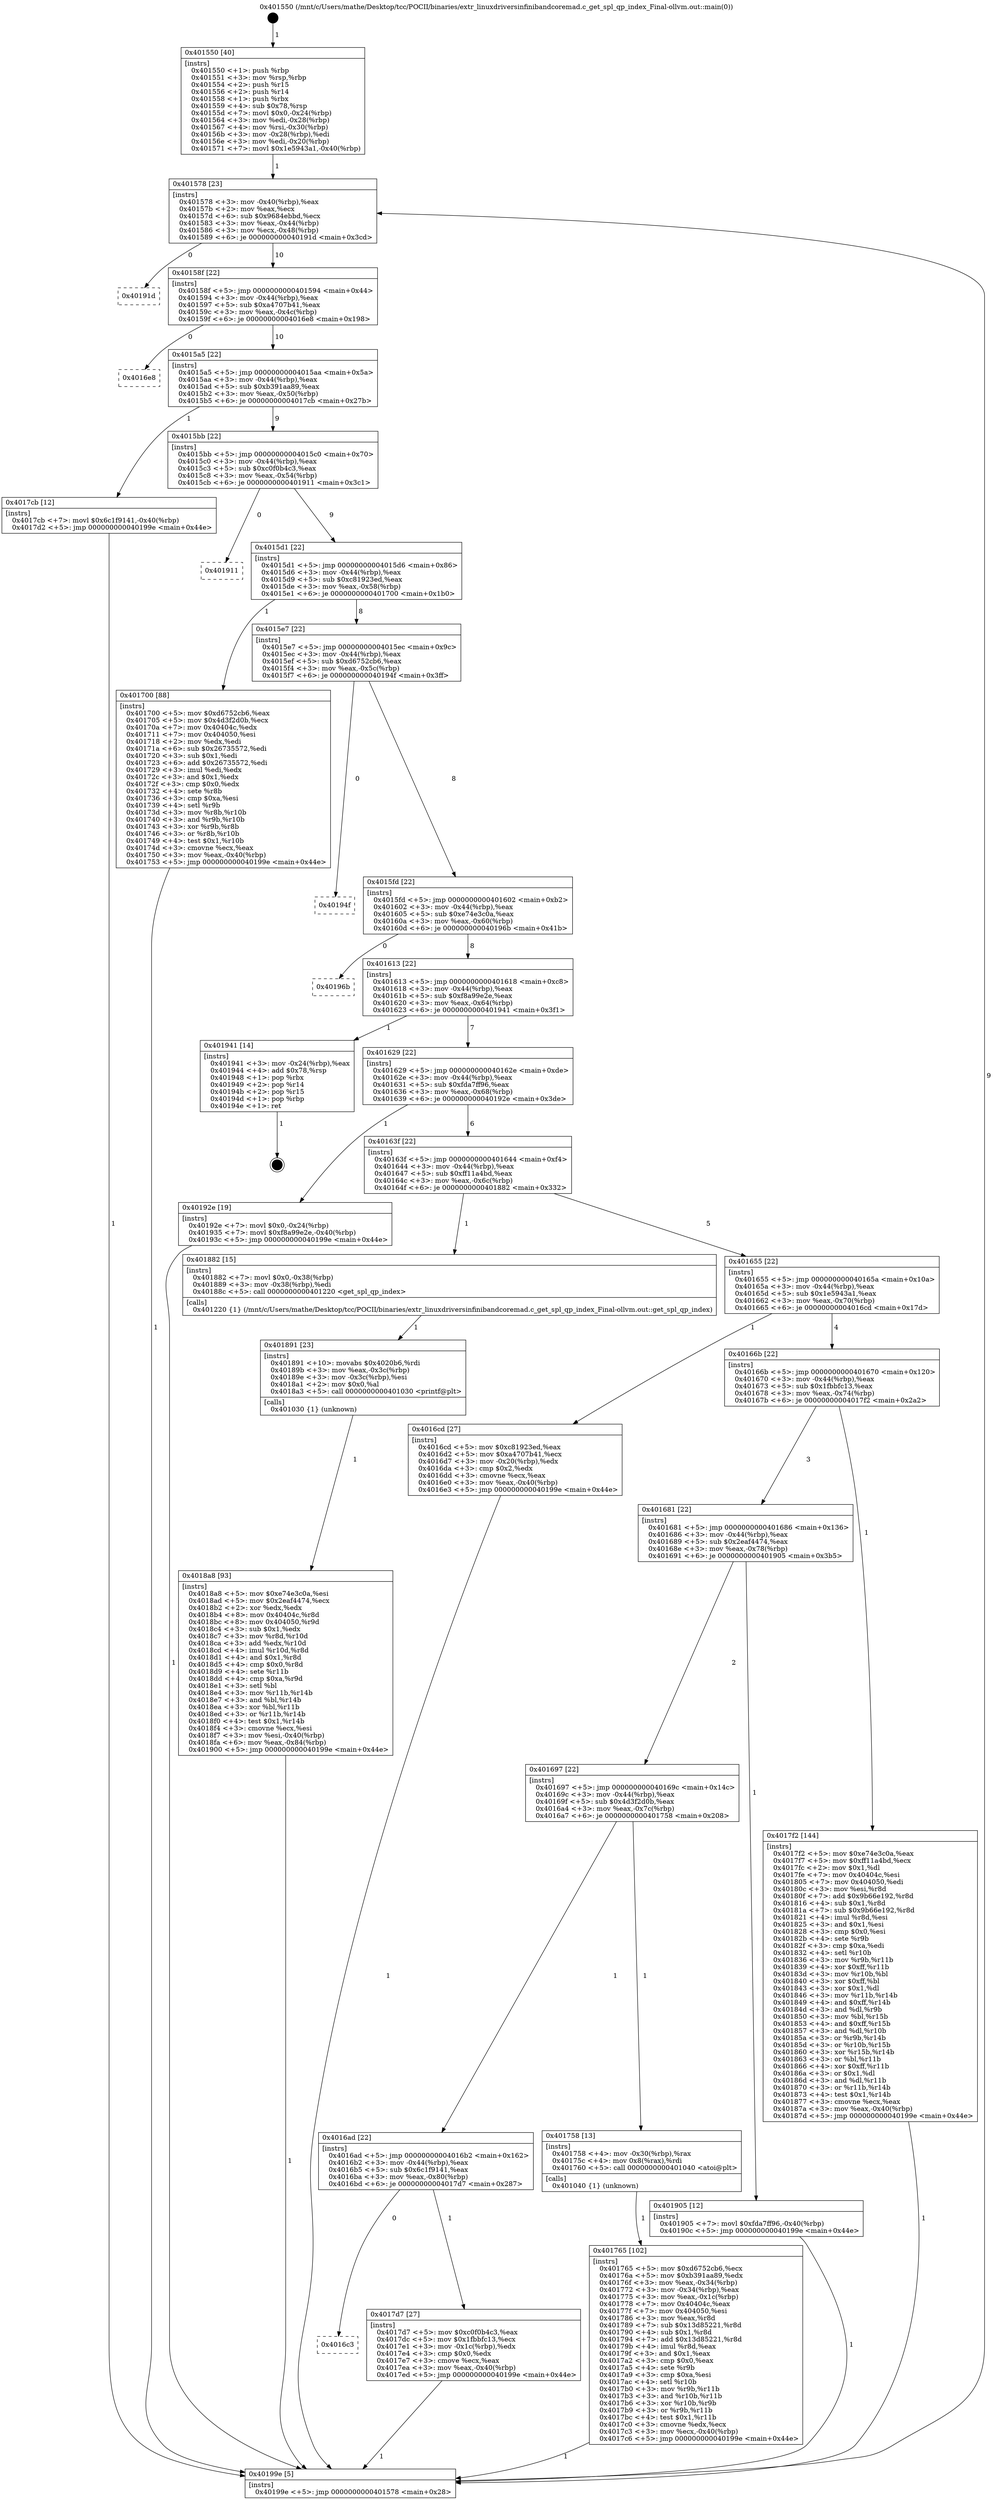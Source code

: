digraph "0x401550" {
  label = "0x401550 (/mnt/c/Users/mathe/Desktop/tcc/POCII/binaries/extr_linuxdriversinfinibandcoremad.c_get_spl_qp_index_Final-ollvm.out::main(0))"
  labelloc = "t"
  node[shape=record]

  Entry [label="",width=0.3,height=0.3,shape=circle,fillcolor=black,style=filled]
  "0x401578" [label="{
     0x401578 [23]\l
     | [instrs]\l
     &nbsp;&nbsp;0x401578 \<+3\>: mov -0x40(%rbp),%eax\l
     &nbsp;&nbsp;0x40157b \<+2\>: mov %eax,%ecx\l
     &nbsp;&nbsp;0x40157d \<+6\>: sub $0x9684ebbd,%ecx\l
     &nbsp;&nbsp;0x401583 \<+3\>: mov %eax,-0x44(%rbp)\l
     &nbsp;&nbsp;0x401586 \<+3\>: mov %ecx,-0x48(%rbp)\l
     &nbsp;&nbsp;0x401589 \<+6\>: je 000000000040191d \<main+0x3cd\>\l
  }"]
  "0x40191d" [label="{
     0x40191d\l
  }", style=dashed]
  "0x40158f" [label="{
     0x40158f [22]\l
     | [instrs]\l
     &nbsp;&nbsp;0x40158f \<+5\>: jmp 0000000000401594 \<main+0x44\>\l
     &nbsp;&nbsp;0x401594 \<+3\>: mov -0x44(%rbp),%eax\l
     &nbsp;&nbsp;0x401597 \<+5\>: sub $0xa4707b41,%eax\l
     &nbsp;&nbsp;0x40159c \<+3\>: mov %eax,-0x4c(%rbp)\l
     &nbsp;&nbsp;0x40159f \<+6\>: je 00000000004016e8 \<main+0x198\>\l
  }"]
  Exit [label="",width=0.3,height=0.3,shape=circle,fillcolor=black,style=filled,peripheries=2]
  "0x4016e8" [label="{
     0x4016e8\l
  }", style=dashed]
  "0x4015a5" [label="{
     0x4015a5 [22]\l
     | [instrs]\l
     &nbsp;&nbsp;0x4015a5 \<+5\>: jmp 00000000004015aa \<main+0x5a\>\l
     &nbsp;&nbsp;0x4015aa \<+3\>: mov -0x44(%rbp),%eax\l
     &nbsp;&nbsp;0x4015ad \<+5\>: sub $0xb391aa89,%eax\l
     &nbsp;&nbsp;0x4015b2 \<+3\>: mov %eax,-0x50(%rbp)\l
     &nbsp;&nbsp;0x4015b5 \<+6\>: je 00000000004017cb \<main+0x27b\>\l
  }"]
  "0x4018a8" [label="{
     0x4018a8 [93]\l
     | [instrs]\l
     &nbsp;&nbsp;0x4018a8 \<+5\>: mov $0xe74e3c0a,%esi\l
     &nbsp;&nbsp;0x4018ad \<+5\>: mov $0x2eaf4474,%ecx\l
     &nbsp;&nbsp;0x4018b2 \<+2\>: xor %edx,%edx\l
     &nbsp;&nbsp;0x4018b4 \<+8\>: mov 0x40404c,%r8d\l
     &nbsp;&nbsp;0x4018bc \<+8\>: mov 0x404050,%r9d\l
     &nbsp;&nbsp;0x4018c4 \<+3\>: sub $0x1,%edx\l
     &nbsp;&nbsp;0x4018c7 \<+3\>: mov %r8d,%r10d\l
     &nbsp;&nbsp;0x4018ca \<+3\>: add %edx,%r10d\l
     &nbsp;&nbsp;0x4018cd \<+4\>: imul %r10d,%r8d\l
     &nbsp;&nbsp;0x4018d1 \<+4\>: and $0x1,%r8d\l
     &nbsp;&nbsp;0x4018d5 \<+4\>: cmp $0x0,%r8d\l
     &nbsp;&nbsp;0x4018d9 \<+4\>: sete %r11b\l
     &nbsp;&nbsp;0x4018dd \<+4\>: cmp $0xa,%r9d\l
     &nbsp;&nbsp;0x4018e1 \<+3\>: setl %bl\l
     &nbsp;&nbsp;0x4018e4 \<+3\>: mov %r11b,%r14b\l
     &nbsp;&nbsp;0x4018e7 \<+3\>: and %bl,%r14b\l
     &nbsp;&nbsp;0x4018ea \<+3\>: xor %bl,%r11b\l
     &nbsp;&nbsp;0x4018ed \<+3\>: or %r11b,%r14b\l
     &nbsp;&nbsp;0x4018f0 \<+4\>: test $0x1,%r14b\l
     &nbsp;&nbsp;0x4018f4 \<+3\>: cmovne %ecx,%esi\l
     &nbsp;&nbsp;0x4018f7 \<+3\>: mov %esi,-0x40(%rbp)\l
     &nbsp;&nbsp;0x4018fa \<+6\>: mov %eax,-0x84(%rbp)\l
     &nbsp;&nbsp;0x401900 \<+5\>: jmp 000000000040199e \<main+0x44e\>\l
  }"]
  "0x4017cb" [label="{
     0x4017cb [12]\l
     | [instrs]\l
     &nbsp;&nbsp;0x4017cb \<+7\>: movl $0x6c1f9141,-0x40(%rbp)\l
     &nbsp;&nbsp;0x4017d2 \<+5\>: jmp 000000000040199e \<main+0x44e\>\l
  }"]
  "0x4015bb" [label="{
     0x4015bb [22]\l
     | [instrs]\l
     &nbsp;&nbsp;0x4015bb \<+5\>: jmp 00000000004015c0 \<main+0x70\>\l
     &nbsp;&nbsp;0x4015c0 \<+3\>: mov -0x44(%rbp),%eax\l
     &nbsp;&nbsp;0x4015c3 \<+5\>: sub $0xc0f0b4c3,%eax\l
     &nbsp;&nbsp;0x4015c8 \<+3\>: mov %eax,-0x54(%rbp)\l
     &nbsp;&nbsp;0x4015cb \<+6\>: je 0000000000401911 \<main+0x3c1\>\l
  }"]
  "0x401891" [label="{
     0x401891 [23]\l
     | [instrs]\l
     &nbsp;&nbsp;0x401891 \<+10\>: movabs $0x4020b6,%rdi\l
     &nbsp;&nbsp;0x40189b \<+3\>: mov %eax,-0x3c(%rbp)\l
     &nbsp;&nbsp;0x40189e \<+3\>: mov -0x3c(%rbp),%esi\l
     &nbsp;&nbsp;0x4018a1 \<+2\>: mov $0x0,%al\l
     &nbsp;&nbsp;0x4018a3 \<+5\>: call 0000000000401030 \<printf@plt\>\l
     | [calls]\l
     &nbsp;&nbsp;0x401030 \{1\} (unknown)\l
  }"]
  "0x401911" [label="{
     0x401911\l
  }", style=dashed]
  "0x4015d1" [label="{
     0x4015d1 [22]\l
     | [instrs]\l
     &nbsp;&nbsp;0x4015d1 \<+5\>: jmp 00000000004015d6 \<main+0x86\>\l
     &nbsp;&nbsp;0x4015d6 \<+3\>: mov -0x44(%rbp),%eax\l
     &nbsp;&nbsp;0x4015d9 \<+5\>: sub $0xc81923ed,%eax\l
     &nbsp;&nbsp;0x4015de \<+3\>: mov %eax,-0x58(%rbp)\l
     &nbsp;&nbsp;0x4015e1 \<+6\>: je 0000000000401700 \<main+0x1b0\>\l
  }"]
  "0x4016c3" [label="{
     0x4016c3\l
  }", style=dashed]
  "0x401700" [label="{
     0x401700 [88]\l
     | [instrs]\l
     &nbsp;&nbsp;0x401700 \<+5\>: mov $0xd6752cb6,%eax\l
     &nbsp;&nbsp;0x401705 \<+5\>: mov $0x4d3f2d0b,%ecx\l
     &nbsp;&nbsp;0x40170a \<+7\>: mov 0x40404c,%edx\l
     &nbsp;&nbsp;0x401711 \<+7\>: mov 0x404050,%esi\l
     &nbsp;&nbsp;0x401718 \<+2\>: mov %edx,%edi\l
     &nbsp;&nbsp;0x40171a \<+6\>: sub $0x26735572,%edi\l
     &nbsp;&nbsp;0x401720 \<+3\>: sub $0x1,%edi\l
     &nbsp;&nbsp;0x401723 \<+6\>: add $0x26735572,%edi\l
     &nbsp;&nbsp;0x401729 \<+3\>: imul %edi,%edx\l
     &nbsp;&nbsp;0x40172c \<+3\>: and $0x1,%edx\l
     &nbsp;&nbsp;0x40172f \<+3\>: cmp $0x0,%edx\l
     &nbsp;&nbsp;0x401732 \<+4\>: sete %r8b\l
     &nbsp;&nbsp;0x401736 \<+3\>: cmp $0xa,%esi\l
     &nbsp;&nbsp;0x401739 \<+4\>: setl %r9b\l
     &nbsp;&nbsp;0x40173d \<+3\>: mov %r8b,%r10b\l
     &nbsp;&nbsp;0x401740 \<+3\>: and %r9b,%r10b\l
     &nbsp;&nbsp;0x401743 \<+3\>: xor %r9b,%r8b\l
     &nbsp;&nbsp;0x401746 \<+3\>: or %r8b,%r10b\l
     &nbsp;&nbsp;0x401749 \<+4\>: test $0x1,%r10b\l
     &nbsp;&nbsp;0x40174d \<+3\>: cmovne %ecx,%eax\l
     &nbsp;&nbsp;0x401750 \<+3\>: mov %eax,-0x40(%rbp)\l
     &nbsp;&nbsp;0x401753 \<+5\>: jmp 000000000040199e \<main+0x44e\>\l
  }"]
  "0x4015e7" [label="{
     0x4015e7 [22]\l
     | [instrs]\l
     &nbsp;&nbsp;0x4015e7 \<+5\>: jmp 00000000004015ec \<main+0x9c\>\l
     &nbsp;&nbsp;0x4015ec \<+3\>: mov -0x44(%rbp),%eax\l
     &nbsp;&nbsp;0x4015ef \<+5\>: sub $0xd6752cb6,%eax\l
     &nbsp;&nbsp;0x4015f4 \<+3\>: mov %eax,-0x5c(%rbp)\l
     &nbsp;&nbsp;0x4015f7 \<+6\>: je 000000000040194f \<main+0x3ff\>\l
  }"]
  "0x4017d7" [label="{
     0x4017d7 [27]\l
     | [instrs]\l
     &nbsp;&nbsp;0x4017d7 \<+5\>: mov $0xc0f0b4c3,%eax\l
     &nbsp;&nbsp;0x4017dc \<+5\>: mov $0x1fbbfc13,%ecx\l
     &nbsp;&nbsp;0x4017e1 \<+3\>: mov -0x1c(%rbp),%edx\l
     &nbsp;&nbsp;0x4017e4 \<+3\>: cmp $0x0,%edx\l
     &nbsp;&nbsp;0x4017e7 \<+3\>: cmove %ecx,%eax\l
     &nbsp;&nbsp;0x4017ea \<+3\>: mov %eax,-0x40(%rbp)\l
     &nbsp;&nbsp;0x4017ed \<+5\>: jmp 000000000040199e \<main+0x44e\>\l
  }"]
  "0x40194f" [label="{
     0x40194f\l
  }", style=dashed]
  "0x4015fd" [label="{
     0x4015fd [22]\l
     | [instrs]\l
     &nbsp;&nbsp;0x4015fd \<+5\>: jmp 0000000000401602 \<main+0xb2\>\l
     &nbsp;&nbsp;0x401602 \<+3\>: mov -0x44(%rbp),%eax\l
     &nbsp;&nbsp;0x401605 \<+5\>: sub $0xe74e3c0a,%eax\l
     &nbsp;&nbsp;0x40160a \<+3\>: mov %eax,-0x60(%rbp)\l
     &nbsp;&nbsp;0x40160d \<+6\>: je 000000000040196b \<main+0x41b\>\l
  }"]
  "0x401765" [label="{
     0x401765 [102]\l
     | [instrs]\l
     &nbsp;&nbsp;0x401765 \<+5\>: mov $0xd6752cb6,%ecx\l
     &nbsp;&nbsp;0x40176a \<+5\>: mov $0xb391aa89,%edx\l
     &nbsp;&nbsp;0x40176f \<+3\>: mov %eax,-0x34(%rbp)\l
     &nbsp;&nbsp;0x401772 \<+3\>: mov -0x34(%rbp),%eax\l
     &nbsp;&nbsp;0x401775 \<+3\>: mov %eax,-0x1c(%rbp)\l
     &nbsp;&nbsp;0x401778 \<+7\>: mov 0x40404c,%eax\l
     &nbsp;&nbsp;0x40177f \<+7\>: mov 0x404050,%esi\l
     &nbsp;&nbsp;0x401786 \<+3\>: mov %eax,%r8d\l
     &nbsp;&nbsp;0x401789 \<+7\>: sub $0x13d85221,%r8d\l
     &nbsp;&nbsp;0x401790 \<+4\>: sub $0x1,%r8d\l
     &nbsp;&nbsp;0x401794 \<+7\>: add $0x13d85221,%r8d\l
     &nbsp;&nbsp;0x40179b \<+4\>: imul %r8d,%eax\l
     &nbsp;&nbsp;0x40179f \<+3\>: and $0x1,%eax\l
     &nbsp;&nbsp;0x4017a2 \<+3\>: cmp $0x0,%eax\l
     &nbsp;&nbsp;0x4017a5 \<+4\>: sete %r9b\l
     &nbsp;&nbsp;0x4017a9 \<+3\>: cmp $0xa,%esi\l
     &nbsp;&nbsp;0x4017ac \<+4\>: setl %r10b\l
     &nbsp;&nbsp;0x4017b0 \<+3\>: mov %r9b,%r11b\l
     &nbsp;&nbsp;0x4017b3 \<+3\>: and %r10b,%r11b\l
     &nbsp;&nbsp;0x4017b6 \<+3\>: xor %r10b,%r9b\l
     &nbsp;&nbsp;0x4017b9 \<+3\>: or %r9b,%r11b\l
     &nbsp;&nbsp;0x4017bc \<+4\>: test $0x1,%r11b\l
     &nbsp;&nbsp;0x4017c0 \<+3\>: cmovne %edx,%ecx\l
     &nbsp;&nbsp;0x4017c3 \<+3\>: mov %ecx,-0x40(%rbp)\l
     &nbsp;&nbsp;0x4017c6 \<+5\>: jmp 000000000040199e \<main+0x44e\>\l
  }"]
  "0x40196b" [label="{
     0x40196b\l
  }", style=dashed]
  "0x401613" [label="{
     0x401613 [22]\l
     | [instrs]\l
     &nbsp;&nbsp;0x401613 \<+5\>: jmp 0000000000401618 \<main+0xc8\>\l
     &nbsp;&nbsp;0x401618 \<+3\>: mov -0x44(%rbp),%eax\l
     &nbsp;&nbsp;0x40161b \<+5\>: sub $0xf8a99e2e,%eax\l
     &nbsp;&nbsp;0x401620 \<+3\>: mov %eax,-0x64(%rbp)\l
     &nbsp;&nbsp;0x401623 \<+6\>: je 0000000000401941 \<main+0x3f1\>\l
  }"]
  "0x4016ad" [label="{
     0x4016ad [22]\l
     | [instrs]\l
     &nbsp;&nbsp;0x4016ad \<+5\>: jmp 00000000004016b2 \<main+0x162\>\l
     &nbsp;&nbsp;0x4016b2 \<+3\>: mov -0x44(%rbp),%eax\l
     &nbsp;&nbsp;0x4016b5 \<+5\>: sub $0x6c1f9141,%eax\l
     &nbsp;&nbsp;0x4016ba \<+3\>: mov %eax,-0x80(%rbp)\l
     &nbsp;&nbsp;0x4016bd \<+6\>: je 00000000004017d7 \<main+0x287\>\l
  }"]
  "0x401941" [label="{
     0x401941 [14]\l
     | [instrs]\l
     &nbsp;&nbsp;0x401941 \<+3\>: mov -0x24(%rbp),%eax\l
     &nbsp;&nbsp;0x401944 \<+4\>: add $0x78,%rsp\l
     &nbsp;&nbsp;0x401948 \<+1\>: pop %rbx\l
     &nbsp;&nbsp;0x401949 \<+2\>: pop %r14\l
     &nbsp;&nbsp;0x40194b \<+2\>: pop %r15\l
     &nbsp;&nbsp;0x40194d \<+1\>: pop %rbp\l
     &nbsp;&nbsp;0x40194e \<+1\>: ret\l
  }"]
  "0x401629" [label="{
     0x401629 [22]\l
     | [instrs]\l
     &nbsp;&nbsp;0x401629 \<+5\>: jmp 000000000040162e \<main+0xde\>\l
     &nbsp;&nbsp;0x40162e \<+3\>: mov -0x44(%rbp),%eax\l
     &nbsp;&nbsp;0x401631 \<+5\>: sub $0xfda7ff96,%eax\l
     &nbsp;&nbsp;0x401636 \<+3\>: mov %eax,-0x68(%rbp)\l
     &nbsp;&nbsp;0x401639 \<+6\>: je 000000000040192e \<main+0x3de\>\l
  }"]
  "0x401758" [label="{
     0x401758 [13]\l
     | [instrs]\l
     &nbsp;&nbsp;0x401758 \<+4\>: mov -0x30(%rbp),%rax\l
     &nbsp;&nbsp;0x40175c \<+4\>: mov 0x8(%rax),%rdi\l
     &nbsp;&nbsp;0x401760 \<+5\>: call 0000000000401040 \<atoi@plt\>\l
     | [calls]\l
     &nbsp;&nbsp;0x401040 \{1\} (unknown)\l
  }"]
  "0x40192e" [label="{
     0x40192e [19]\l
     | [instrs]\l
     &nbsp;&nbsp;0x40192e \<+7\>: movl $0x0,-0x24(%rbp)\l
     &nbsp;&nbsp;0x401935 \<+7\>: movl $0xf8a99e2e,-0x40(%rbp)\l
     &nbsp;&nbsp;0x40193c \<+5\>: jmp 000000000040199e \<main+0x44e\>\l
  }"]
  "0x40163f" [label="{
     0x40163f [22]\l
     | [instrs]\l
     &nbsp;&nbsp;0x40163f \<+5\>: jmp 0000000000401644 \<main+0xf4\>\l
     &nbsp;&nbsp;0x401644 \<+3\>: mov -0x44(%rbp),%eax\l
     &nbsp;&nbsp;0x401647 \<+5\>: sub $0xff11a4bd,%eax\l
     &nbsp;&nbsp;0x40164c \<+3\>: mov %eax,-0x6c(%rbp)\l
     &nbsp;&nbsp;0x40164f \<+6\>: je 0000000000401882 \<main+0x332\>\l
  }"]
  "0x401697" [label="{
     0x401697 [22]\l
     | [instrs]\l
     &nbsp;&nbsp;0x401697 \<+5\>: jmp 000000000040169c \<main+0x14c\>\l
     &nbsp;&nbsp;0x40169c \<+3\>: mov -0x44(%rbp),%eax\l
     &nbsp;&nbsp;0x40169f \<+5\>: sub $0x4d3f2d0b,%eax\l
     &nbsp;&nbsp;0x4016a4 \<+3\>: mov %eax,-0x7c(%rbp)\l
     &nbsp;&nbsp;0x4016a7 \<+6\>: je 0000000000401758 \<main+0x208\>\l
  }"]
  "0x401882" [label="{
     0x401882 [15]\l
     | [instrs]\l
     &nbsp;&nbsp;0x401882 \<+7\>: movl $0x0,-0x38(%rbp)\l
     &nbsp;&nbsp;0x401889 \<+3\>: mov -0x38(%rbp),%edi\l
     &nbsp;&nbsp;0x40188c \<+5\>: call 0000000000401220 \<get_spl_qp_index\>\l
     | [calls]\l
     &nbsp;&nbsp;0x401220 \{1\} (/mnt/c/Users/mathe/Desktop/tcc/POCII/binaries/extr_linuxdriversinfinibandcoremad.c_get_spl_qp_index_Final-ollvm.out::get_spl_qp_index)\l
  }"]
  "0x401655" [label="{
     0x401655 [22]\l
     | [instrs]\l
     &nbsp;&nbsp;0x401655 \<+5\>: jmp 000000000040165a \<main+0x10a\>\l
     &nbsp;&nbsp;0x40165a \<+3\>: mov -0x44(%rbp),%eax\l
     &nbsp;&nbsp;0x40165d \<+5\>: sub $0x1e5943a1,%eax\l
     &nbsp;&nbsp;0x401662 \<+3\>: mov %eax,-0x70(%rbp)\l
     &nbsp;&nbsp;0x401665 \<+6\>: je 00000000004016cd \<main+0x17d\>\l
  }"]
  "0x401905" [label="{
     0x401905 [12]\l
     | [instrs]\l
     &nbsp;&nbsp;0x401905 \<+7\>: movl $0xfda7ff96,-0x40(%rbp)\l
     &nbsp;&nbsp;0x40190c \<+5\>: jmp 000000000040199e \<main+0x44e\>\l
  }"]
  "0x4016cd" [label="{
     0x4016cd [27]\l
     | [instrs]\l
     &nbsp;&nbsp;0x4016cd \<+5\>: mov $0xc81923ed,%eax\l
     &nbsp;&nbsp;0x4016d2 \<+5\>: mov $0xa4707b41,%ecx\l
     &nbsp;&nbsp;0x4016d7 \<+3\>: mov -0x20(%rbp),%edx\l
     &nbsp;&nbsp;0x4016da \<+3\>: cmp $0x2,%edx\l
     &nbsp;&nbsp;0x4016dd \<+3\>: cmovne %ecx,%eax\l
     &nbsp;&nbsp;0x4016e0 \<+3\>: mov %eax,-0x40(%rbp)\l
     &nbsp;&nbsp;0x4016e3 \<+5\>: jmp 000000000040199e \<main+0x44e\>\l
  }"]
  "0x40166b" [label="{
     0x40166b [22]\l
     | [instrs]\l
     &nbsp;&nbsp;0x40166b \<+5\>: jmp 0000000000401670 \<main+0x120\>\l
     &nbsp;&nbsp;0x401670 \<+3\>: mov -0x44(%rbp),%eax\l
     &nbsp;&nbsp;0x401673 \<+5\>: sub $0x1fbbfc13,%eax\l
     &nbsp;&nbsp;0x401678 \<+3\>: mov %eax,-0x74(%rbp)\l
     &nbsp;&nbsp;0x40167b \<+6\>: je 00000000004017f2 \<main+0x2a2\>\l
  }"]
  "0x40199e" [label="{
     0x40199e [5]\l
     | [instrs]\l
     &nbsp;&nbsp;0x40199e \<+5\>: jmp 0000000000401578 \<main+0x28\>\l
  }"]
  "0x401550" [label="{
     0x401550 [40]\l
     | [instrs]\l
     &nbsp;&nbsp;0x401550 \<+1\>: push %rbp\l
     &nbsp;&nbsp;0x401551 \<+3\>: mov %rsp,%rbp\l
     &nbsp;&nbsp;0x401554 \<+2\>: push %r15\l
     &nbsp;&nbsp;0x401556 \<+2\>: push %r14\l
     &nbsp;&nbsp;0x401558 \<+1\>: push %rbx\l
     &nbsp;&nbsp;0x401559 \<+4\>: sub $0x78,%rsp\l
     &nbsp;&nbsp;0x40155d \<+7\>: movl $0x0,-0x24(%rbp)\l
     &nbsp;&nbsp;0x401564 \<+3\>: mov %edi,-0x28(%rbp)\l
     &nbsp;&nbsp;0x401567 \<+4\>: mov %rsi,-0x30(%rbp)\l
     &nbsp;&nbsp;0x40156b \<+3\>: mov -0x28(%rbp),%edi\l
     &nbsp;&nbsp;0x40156e \<+3\>: mov %edi,-0x20(%rbp)\l
     &nbsp;&nbsp;0x401571 \<+7\>: movl $0x1e5943a1,-0x40(%rbp)\l
  }"]
  "0x401681" [label="{
     0x401681 [22]\l
     | [instrs]\l
     &nbsp;&nbsp;0x401681 \<+5\>: jmp 0000000000401686 \<main+0x136\>\l
     &nbsp;&nbsp;0x401686 \<+3\>: mov -0x44(%rbp),%eax\l
     &nbsp;&nbsp;0x401689 \<+5\>: sub $0x2eaf4474,%eax\l
     &nbsp;&nbsp;0x40168e \<+3\>: mov %eax,-0x78(%rbp)\l
     &nbsp;&nbsp;0x401691 \<+6\>: je 0000000000401905 \<main+0x3b5\>\l
  }"]
  "0x4017f2" [label="{
     0x4017f2 [144]\l
     | [instrs]\l
     &nbsp;&nbsp;0x4017f2 \<+5\>: mov $0xe74e3c0a,%eax\l
     &nbsp;&nbsp;0x4017f7 \<+5\>: mov $0xff11a4bd,%ecx\l
     &nbsp;&nbsp;0x4017fc \<+2\>: mov $0x1,%dl\l
     &nbsp;&nbsp;0x4017fe \<+7\>: mov 0x40404c,%esi\l
     &nbsp;&nbsp;0x401805 \<+7\>: mov 0x404050,%edi\l
     &nbsp;&nbsp;0x40180c \<+3\>: mov %esi,%r8d\l
     &nbsp;&nbsp;0x40180f \<+7\>: add $0x9b66e192,%r8d\l
     &nbsp;&nbsp;0x401816 \<+4\>: sub $0x1,%r8d\l
     &nbsp;&nbsp;0x40181a \<+7\>: sub $0x9b66e192,%r8d\l
     &nbsp;&nbsp;0x401821 \<+4\>: imul %r8d,%esi\l
     &nbsp;&nbsp;0x401825 \<+3\>: and $0x1,%esi\l
     &nbsp;&nbsp;0x401828 \<+3\>: cmp $0x0,%esi\l
     &nbsp;&nbsp;0x40182b \<+4\>: sete %r9b\l
     &nbsp;&nbsp;0x40182f \<+3\>: cmp $0xa,%edi\l
     &nbsp;&nbsp;0x401832 \<+4\>: setl %r10b\l
     &nbsp;&nbsp;0x401836 \<+3\>: mov %r9b,%r11b\l
     &nbsp;&nbsp;0x401839 \<+4\>: xor $0xff,%r11b\l
     &nbsp;&nbsp;0x40183d \<+3\>: mov %r10b,%bl\l
     &nbsp;&nbsp;0x401840 \<+3\>: xor $0xff,%bl\l
     &nbsp;&nbsp;0x401843 \<+3\>: xor $0x1,%dl\l
     &nbsp;&nbsp;0x401846 \<+3\>: mov %r11b,%r14b\l
     &nbsp;&nbsp;0x401849 \<+4\>: and $0xff,%r14b\l
     &nbsp;&nbsp;0x40184d \<+3\>: and %dl,%r9b\l
     &nbsp;&nbsp;0x401850 \<+3\>: mov %bl,%r15b\l
     &nbsp;&nbsp;0x401853 \<+4\>: and $0xff,%r15b\l
     &nbsp;&nbsp;0x401857 \<+3\>: and %dl,%r10b\l
     &nbsp;&nbsp;0x40185a \<+3\>: or %r9b,%r14b\l
     &nbsp;&nbsp;0x40185d \<+3\>: or %r10b,%r15b\l
     &nbsp;&nbsp;0x401860 \<+3\>: xor %r15b,%r14b\l
     &nbsp;&nbsp;0x401863 \<+3\>: or %bl,%r11b\l
     &nbsp;&nbsp;0x401866 \<+4\>: xor $0xff,%r11b\l
     &nbsp;&nbsp;0x40186a \<+3\>: or $0x1,%dl\l
     &nbsp;&nbsp;0x40186d \<+3\>: and %dl,%r11b\l
     &nbsp;&nbsp;0x401870 \<+3\>: or %r11b,%r14b\l
     &nbsp;&nbsp;0x401873 \<+4\>: test $0x1,%r14b\l
     &nbsp;&nbsp;0x401877 \<+3\>: cmovne %ecx,%eax\l
     &nbsp;&nbsp;0x40187a \<+3\>: mov %eax,-0x40(%rbp)\l
     &nbsp;&nbsp;0x40187d \<+5\>: jmp 000000000040199e \<main+0x44e\>\l
  }"]
  Entry -> "0x401550" [label=" 1"]
  "0x401578" -> "0x40191d" [label=" 0"]
  "0x401578" -> "0x40158f" [label=" 10"]
  "0x401941" -> Exit [label=" 1"]
  "0x40158f" -> "0x4016e8" [label=" 0"]
  "0x40158f" -> "0x4015a5" [label=" 10"]
  "0x40192e" -> "0x40199e" [label=" 1"]
  "0x4015a5" -> "0x4017cb" [label=" 1"]
  "0x4015a5" -> "0x4015bb" [label=" 9"]
  "0x401905" -> "0x40199e" [label=" 1"]
  "0x4015bb" -> "0x401911" [label=" 0"]
  "0x4015bb" -> "0x4015d1" [label=" 9"]
  "0x4018a8" -> "0x40199e" [label=" 1"]
  "0x4015d1" -> "0x401700" [label=" 1"]
  "0x4015d1" -> "0x4015e7" [label=" 8"]
  "0x401891" -> "0x4018a8" [label=" 1"]
  "0x4015e7" -> "0x40194f" [label=" 0"]
  "0x4015e7" -> "0x4015fd" [label=" 8"]
  "0x401882" -> "0x401891" [label=" 1"]
  "0x4015fd" -> "0x40196b" [label=" 0"]
  "0x4015fd" -> "0x401613" [label=" 8"]
  "0x4017d7" -> "0x40199e" [label=" 1"]
  "0x401613" -> "0x401941" [label=" 1"]
  "0x401613" -> "0x401629" [label=" 7"]
  "0x4016ad" -> "0x4016c3" [label=" 0"]
  "0x401629" -> "0x40192e" [label=" 1"]
  "0x401629" -> "0x40163f" [label=" 6"]
  "0x4016ad" -> "0x4017d7" [label=" 1"]
  "0x40163f" -> "0x401882" [label=" 1"]
  "0x40163f" -> "0x401655" [label=" 5"]
  "0x4017cb" -> "0x40199e" [label=" 1"]
  "0x401655" -> "0x4016cd" [label=" 1"]
  "0x401655" -> "0x40166b" [label=" 4"]
  "0x4016cd" -> "0x40199e" [label=" 1"]
  "0x401550" -> "0x401578" [label=" 1"]
  "0x40199e" -> "0x401578" [label=" 9"]
  "0x401700" -> "0x40199e" [label=" 1"]
  "0x401765" -> "0x40199e" [label=" 1"]
  "0x40166b" -> "0x4017f2" [label=" 1"]
  "0x40166b" -> "0x401681" [label=" 3"]
  "0x401758" -> "0x401765" [label=" 1"]
  "0x401681" -> "0x401905" [label=" 1"]
  "0x401681" -> "0x401697" [label=" 2"]
  "0x4017f2" -> "0x40199e" [label=" 1"]
  "0x401697" -> "0x401758" [label=" 1"]
  "0x401697" -> "0x4016ad" [label=" 1"]
}
